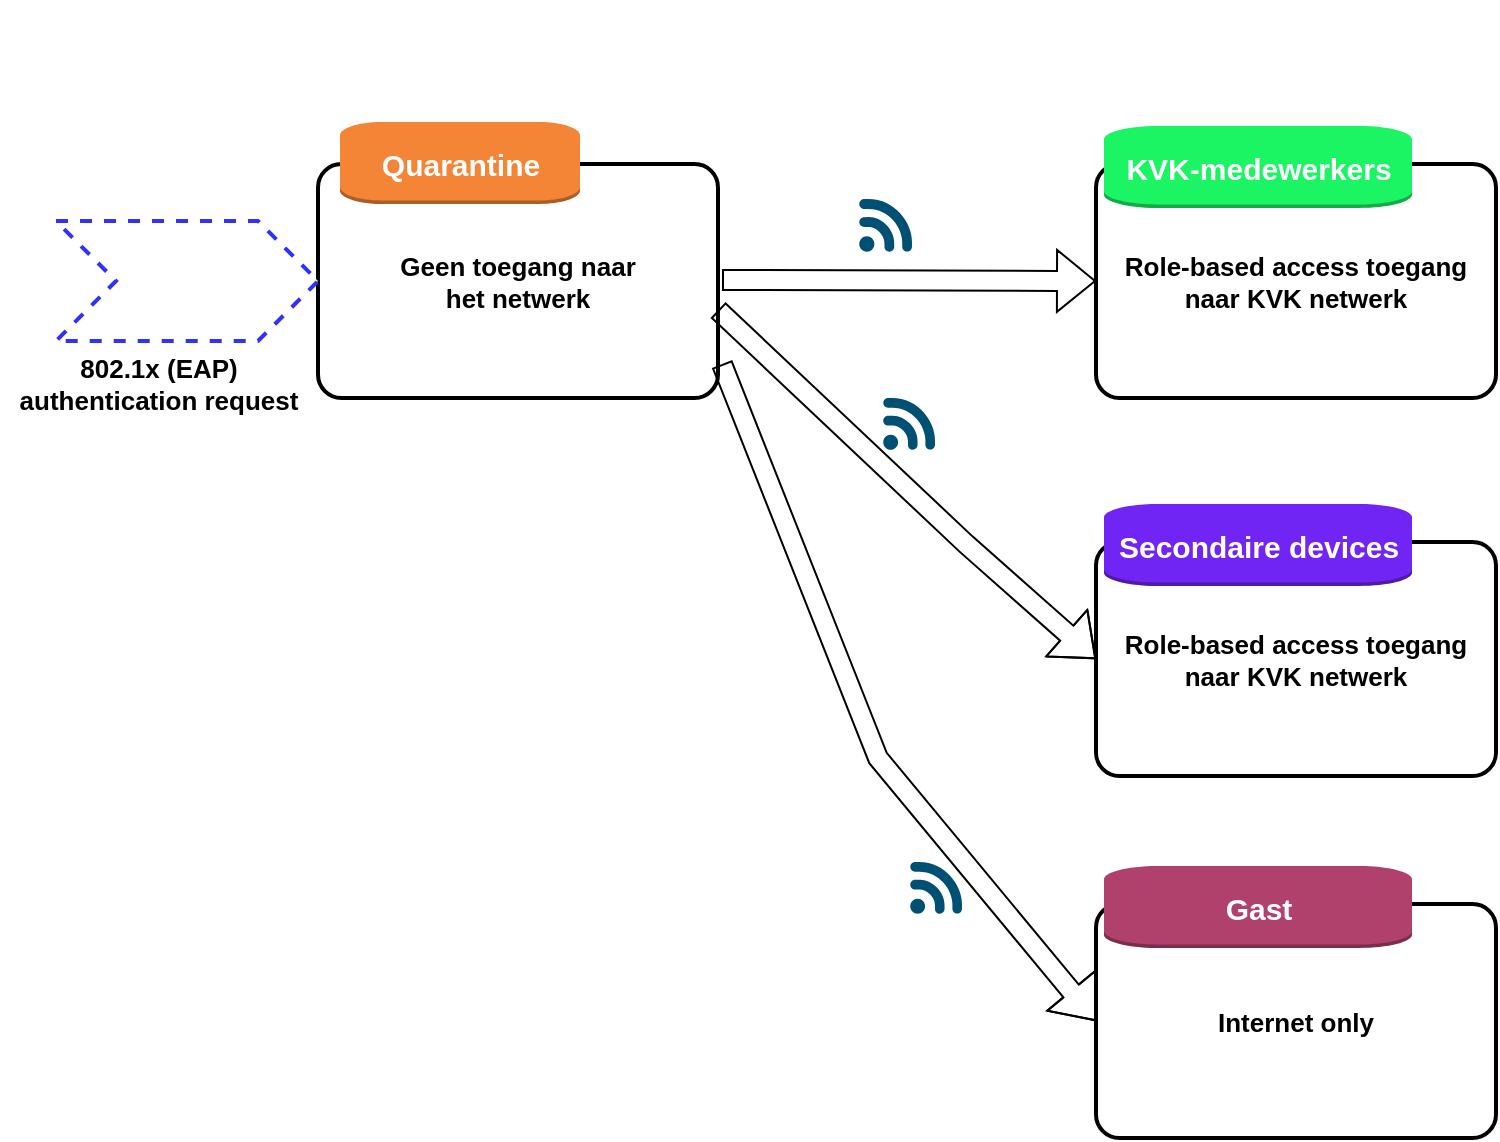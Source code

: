 <mxfile version="20.2.7" type="github"><diagram id="1FMob5ikciNaPZrp9ZdB" name="Pagina-1"><mxGraphModel dx="1422" dy="762" grid="0" gridSize="10" guides="1" tooltips="1" connect="1" arrows="1" fold="1" page="1" pageScale="1" pageWidth="1169" pageHeight="827" math="0" shadow="0"><root><mxCell id="0"/><mxCell id="1" parent="0"/><mxCell id="d-gC61zfaKFtVP-OxEj3-9" value="Geen toegang naar &#10;het netwerk" style="rounded=1;arcSize=10;dashed=0;fillColor=none;gradientColor=none;strokeWidth=2;fontSize=13;fontStyle=1" vertex="1" parent="1"><mxGeometry x="276" y="130" width="200" height="117" as="geometry"/></mxCell><mxCell id="d-gC61zfaKFtVP-OxEj3-10" value="&lt;font color=&quot;#ffffff&quot;&gt;&lt;span style=&quot;font-size: 15px;&quot;&gt;&lt;b&gt;Quarantine&lt;/b&gt;&lt;/span&gt;&lt;/font&gt;" style="dashed=0;html=1;shape=mxgraph.aws3.instance;fillColor=#F58536;gradientColor=none;dashed=0;" vertex="1" parent="1"><mxGeometry x="287" y="109" width="120" height="41" as="geometry"/></mxCell><mxCell id="d-gC61zfaKFtVP-OxEj3-15" value="" style="group" vertex="1" connectable="0" parent="1"><mxGeometry x="145" y="158.5" width="131" height="60" as="geometry"/></mxCell><mxCell id="d-gC61zfaKFtVP-OxEj3-14" value="" style="html=1;shadow=0;dashed=1;align=center;verticalAlign=middle;shape=mxgraph.arrows2.arrow;dy=0;dx=30;notch=30;fontSize=13;fontColor=#FFFFFF;strokeColor=#3030FF;strokeWidth=2;" vertex="1" parent="d-gC61zfaKFtVP-OxEj3-15"><mxGeometry width="131" height="60" as="geometry"/></mxCell><mxCell id="d-gC61zfaKFtVP-OxEj3-12" value="" style="shape=image;html=1;verticalAlign=top;verticalLabelPosition=bottom;labelBackgroundColor=#ffffff;imageAspect=0;aspect=fixed;image=https://cdn1.iconfinder.com/data/icons/unicons-line-vol-5/24/shield-question-128.png;fontSize=13;fontColor=#FFFFFF;" vertex="1" parent="d-gC61zfaKFtVP-OxEj3-15"><mxGeometry x="34.536" width="60" height="60" as="geometry"/></mxCell><mxCell id="d-gC61zfaKFtVP-OxEj3-16" value="&lt;font color=&quot;#000000&quot;&gt;&lt;b&gt;802.1x (EAP)&lt;br&gt;authentication request&lt;/b&gt;&lt;/font&gt;" style="text;html=1;resizable=0;autosize=1;align=center;verticalAlign=middle;points=[];fillColor=none;strokeColor=none;rounded=0;dashed=1;fontSize=13;fontColor=#FFFFFF;" vertex="1" parent="1"><mxGeometry x="117" y="218.5" width="157" height="43" as="geometry"/></mxCell><mxCell id="d-gC61zfaKFtVP-OxEj3-19" value="" style="group" vertex="1" connectable="0" parent="1"><mxGeometry x="665" y="111" width="200" height="136" as="geometry"/></mxCell><mxCell id="d-gC61zfaKFtVP-OxEj3-17" value="Role-based access toegang&#10;naar KVK netwerk" style="rounded=1;arcSize=10;dashed=0;fillColor=none;gradientColor=none;strokeWidth=2;fontSize=13;fontStyle=1" vertex="1" parent="d-gC61zfaKFtVP-OxEj3-19"><mxGeometry y="19" width="200" height="117" as="geometry"/></mxCell><mxCell id="d-gC61zfaKFtVP-OxEj3-18" value="&lt;font color=&quot;#ffffff&quot;&gt;&lt;span style=&quot;font-size: 15px;&quot;&gt;&lt;b&gt;KVK-medewerkers&lt;/b&gt;&lt;/span&gt;&lt;/font&gt;" style="dashed=0;html=1;shape=mxgraph.aws3.instance;fillColor=#1BF564;gradientColor=none;dashed=0;" vertex="1" parent="d-gC61zfaKFtVP-OxEj3-19"><mxGeometry x="4" width="154" height="41" as="geometry"/></mxCell><mxCell id="d-gC61zfaKFtVP-OxEj3-20" value="" style="group" vertex="1" connectable="0" parent="1"><mxGeometry x="665" y="300" width="200" height="136" as="geometry"/></mxCell><mxCell id="d-gC61zfaKFtVP-OxEj3-21" value="Role-based access toegang&#10;naar KVK netwerk" style="rounded=1;arcSize=10;dashed=0;fillColor=none;gradientColor=none;strokeWidth=2;fontSize=13;fontStyle=1" vertex="1" parent="d-gC61zfaKFtVP-OxEj3-20"><mxGeometry y="19" width="200" height="117" as="geometry"/></mxCell><mxCell id="d-gC61zfaKFtVP-OxEj3-22" value="&lt;font color=&quot;#ffffff&quot;&gt;&lt;span style=&quot;font-size: 15px;&quot;&gt;&lt;b&gt;Secondaire devices&lt;/b&gt;&lt;/span&gt;&lt;/font&gt;" style="dashed=0;html=1;shape=mxgraph.aws3.instance;fillColor=#7125F5;gradientColor=none;dashed=0;" vertex="1" parent="d-gC61zfaKFtVP-OxEj3-20"><mxGeometry x="4" width="154" height="41" as="geometry"/></mxCell><mxCell id="d-gC61zfaKFtVP-OxEj3-23" value="" style="group" vertex="1" connectable="0" parent="1"><mxGeometry x="665" y="481" width="200" height="136" as="geometry"/></mxCell><mxCell id="d-gC61zfaKFtVP-OxEj3-24" value="Internet only" style="rounded=1;arcSize=10;dashed=0;fillColor=none;gradientColor=none;strokeWidth=2;fontSize=13;fontStyle=1" vertex="1" parent="d-gC61zfaKFtVP-OxEj3-23"><mxGeometry y="19" width="200" height="117" as="geometry"/></mxCell><mxCell id="d-gC61zfaKFtVP-OxEj3-25" value="&lt;font color=&quot;#ffffff&quot;&gt;&lt;span style=&quot;font-size: 15px;&quot;&gt;&lt;b&gt;Gast&lt;/b&gt;&lt;/span&gt;&lt;/font&gt;" style="dashed=0;html=1;shape=mxgraph.aws3.instance;fillColor=#B0416D;gradientColor=none;dashed=0;" vertex="1" parent="d-gC61zfaKFtVP-OxEj3-23"><mxGeometry x="4" width="154" height="41" as="geometry"/></mxCell><mxCell id="d-gC61zfaKFtVP-OxEj3-28" value="" style="shape=image;html=1;verticalAlign=top;verticalLabelPosition=bottom;labelBackgroundColor=#ffffff;imageAspect=0;aspect=fixed;image=https://cdn3.iconfinder.com/data/icons/summertime-6/512/direction-128.png;dashed=1;fontSize=13;fontColor=#000000;strokeColor=#3030FF;strokeWidth=2;fillColor=#B0416D;" vertex="1" parent="1"><mxGeometry x="395" y="48" width="101" height="101" as="geometry"/></mxCell><mxCell id="d-gC61zfaKFtVP-OxEj3-49" value="" style="points=[[0.005,0.09,0],[0.08,0,0],[0.76,0.25,0],[1,0.92,0],[0.91,0.995,0],[0.57,0.995,0],[0.045,0.955,0],[0.005,0.43,0]];verticalLabelPosition=bottom;sketch=0;html=1;verticalAlign=top;aspect=fixed;align=center;pointerEvents=1;shape=mxgraph.cisco19.3g_4g_indicator;fillColor=#005073;strokeColor=none;dashed=1;fontSize=13;fontColor=#000000;" vertex="1" parent="1"><mxGeometry x="546.5" y="147.5" width="26.5" height="26.5" as="geometry"/></mxCell><mxCell id="d-gC61zfaKFtVP-OxEj3-52" value="" style="shape=image;html=1;verticalAlign=top;verticalLabelPosition=bottom;labelBackgroundColor=#ffffff;imageAspect=0;aspect=fixed;image=https://cdn1.iconfinder.com/data/icons/computer-hardware-glyphs-vol-1/52/cable__plug__tech__charging__usb__connector__device-128.png;dashed=1;sketch=0;fontSize=13;fontColor=#000000;strokeColor=#3030FF;strokeWidth=2;fillColor=#B0416D;" vertex="1" parent="1"><mxGeometry x="572.5" y="145" width="39" height="39" as="geometry"/></mxCell><mxCell id="d-gC61zfaKFtVP-OxEj3-53" value="" style="points=[[0.005,0.09,0],[0.08,0,0],[0.76,0.25,0],[1,0.92,0],[0.91,0.995,0],[0.57,0.995,0],[0.045,0.955,0],[0.005,0.43,0]];verticalLabelPosition=bottom;sketch=0;html=1;verticalAlign=top;aspect=fixed;align=center;pointerEvents=1;shape=mxgraph.cisco19.3g_4g_indicator;fillColor=#005073;strokeColor=none;dashed=1;fontSize=13;fontColor=#000000;" vertex="1" parent="1"><mxGeometry x="558.5" y="247" width="26" height="26" as="geometry"/></mxCell><mxCell id="d-gC61zfaKFtVP-OxEj3-54" value="" style="shape=image;html=1;verticalAlign=top;verticalLabelPosition=bottom;labelBackgroundColor=#ffffff;imageAspect=0;aspect=fixed;image=https://cdn1.iconfinder.com/data/icons/computer-hardware-glyphs-vol-1/52/cable__plug__tech__charging__usb__connector__device-128.png;dashed=1;sketch=0;fontSize=13;fontColor=#000000;strokeColor=#3030FF;strokeWidth=2;fillColor=#B0416D;" vertex="1" parent="1"><mxGeometry x="580" y="271" width="39" height="39" as="geometry"/></mxCell><mxCell id="d-gC61zfaKFtVP-OxEj3-55" value="" style="points=[[0.005,0.09,0],[0.08,0,0],[0.76,0.25,0],[1,0.92,0],[0.91,0.995,0],[0.57,0.995,0],[0.045,0.955,0],[0.005,0.43,0]];verticalLabelPosition=bottom;sketch=0;html=1;verticalAlign=top;aspect=fixed;align=center;pointerEvents=1;shape=mxgraph.cisco19.3g_4g_indicator;fillColor=#005073;strokeColor=none;dashed=1;fontSize=13;fontColor=#000000;" vertex="1" parent="1"><mxGeometry x="572" y="479" width="26" height="26" as="geometry"/></mxCell><mxCell id="d-gC61zfaKFtVP-OxEj3-57" value="" style="shape=flexArrow;endArrow=classic;html=1;rounded=0;fontSize=13;fontColor=#000000;entryX=0;entryY=0.5;entryDx=0;entryDy=0;" edge="1" parent="1" target="d-gC61zfaKFtVP-OxEj3-17"><mxGeometry width="50" height="50" relative="1" as="geometry"><mxPoint x="478" y="188" as="sourcePoint"/><mxPoint x="528" y="138" as="targetPoint"/></mxGeometry></mxCell><mxCell id="d-gC61zfaKFtVP-OxEj3-58" value="" style="shape=flexArrow;endArrow=classic;html=1;rounded=0;fontSize=13;fontColor=#000000;entryX=0;entryY=0.5;entryDx=0;entryDy=0;" edge="1" parent="1" target="d-gC61zfaKFtVP-OxEj3-21"><mxGeometry width="50" height="50" relative="1" as="geometry"><mxPoint x="476" y="203" as="sourcePoint"/><mxPoint x="663" y="203.5" as="targetPoint"/><Array as="points"><mxPoint x="600" y="320"/></Array></mxGeometry></mxCell><mxCell id="d-gC61zfaKFtVP-OxEj3-59" value="" style="shape=flexArrow;endArrow=classic;html=1;rounded=0;fontSize=13;fontColor=#000000;entryX=0;entryY=0.5;entryDx=0;entryDy=0;exitX=1.01;exitY=0.855;exitDx=0;exitDy=0;exitPerimeter=0;" edge="1" parent="1" source="d-gC61zfaKFtVP-OxEj3-9" target="d-gC61zfaKFtVP-OxEj3-24"><mxGeometry width="50" height="50" relative="1" as="geometry"><mxPoint x="486" y="213" as="sourcePoint"/><mxPoint x="675" y="387.5" as="targetPoint"/><Array as="points"><mxPoint x="556" y="427"/></Array></mxGeometry></mxCell></root></mxGraphModel></diagram></mxfile>